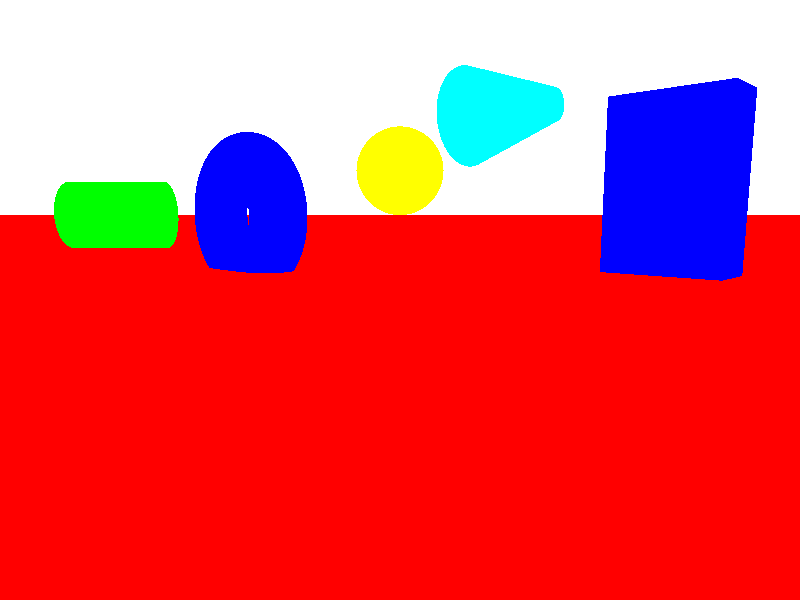   #include "colors.inc"
  background { color White }
  camera {
    location <0, 0,10>
    look_at  <10, -2,  0>
  }
  sphere {
    <10, 1, 0>, 1
    texture {
      pigment { color Yellow }
    }
  }
  box {
    <5,2,0>,
    <3,-1,-1>
    texture {
        pigment {color Blue}
    }
  }
    cone {
    <6, 2, 0>, 0.3
    <8, 2, 0>, 1.0
    texture { 
        pigment {color Cyan}
    }
  }
  plane { <0, 1, 0>, -1
    texture {
        pigment { color Red }
    }
  }
  torus {
    1.0, 0.5 // Radio Mayor, Radio Menor

    pigment { color Blue }
    rotate <90, 0, 0>
    translate <10, 0, 4>
}
  cylinder {
    <10, 0, 7>,     
    <9, 0, 6>,     
    0.5
    texture { 
        pigment {color Green}
     }
  }
  light_source { <2, 4, -3> color White}